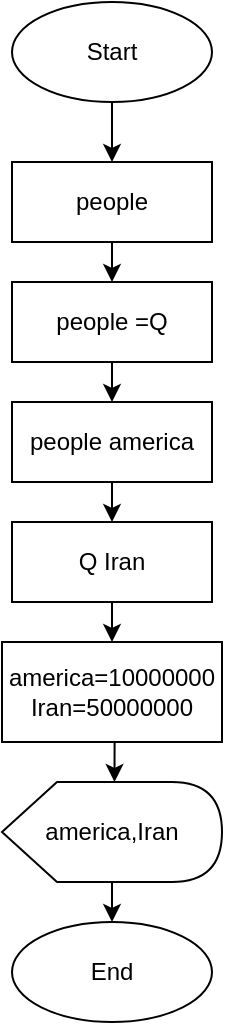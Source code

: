 <mxfile version="20.6.2" type="device" pages="5"><diagram id="C5RBs43oDa-KdzZeNtuy" name="flow3-1"><mxGraphModel dx="269" dy="537" grid="1" gridSize="10" guides="1" tooltips="1" connect="1" arrows="1" fold="1" page="1" pageScale="1" pageWidth="827" pageHeight="1169" math="0" shadow="0"><root><mxCell id="WIyWlLk6GJQsqaUBKTNV-0"/><mxCell id="WIyWlLk6GJQsqaUBKTNV-1" parent="WIyWlLk6GJQsqaUBKTNV-0"/><mxCell id="kTeG7zltxYqV8n6JxgTa-8" style="edgeStyle=orthogonalEdgeStyle;rounded=0;orthogonalLoop=1;jettySize=auto;html=1;exitX=0.5;exitY=1;exitDx=0;exitDy=0;entryX=0.5;entryY=0;entryDx=0;entryDy=0;" edge="1" parent="WIyWlLk6GJQsqaUBKTNV-1" source="kTeG7zltxYqV8n6JxgTa-0" target="kTeG7zltxYqV8n6JxgTa-1"><mxGeometry relative="1" as="geometry"/></mxCell><mxCell id="kTeG7zltxYqV8n6JxgTa-0" value="Start" style="ellipse;whiteSpace=wrap;html=1;" vertex="1" parent="WIyWlLk6GJQsqaUBKTNV-1"><mxGeometry x="280" y="20" width="100" height="50" as="geometry"/></mxCell><mxCell id="kTeG7zltxYqV8n6JxgTa-9" style="edgeStyle=orthogonalEdgeStyle;rounded=0;orthogonalLoop=1;jettySize=auto;html=1;exitX=0.5;exitY=1;exitDx=0;exitDy=0;entryX=0.5;entryY=0;entryDx=0;entryDy=0;" edge="1" parent="WIyWlLk6GJQsqaUBKTNV-1" source="kTeG7zltxYqV8n6JxgTa-1" target="kTeG7zltxYqV8n6JxgTa-2"><mxGeometry relative="1" as="geometry"/></mxCell><mxCell id="kTeG7zltxYqV8n6JxgTa-1" value="people" style="rounded=0;whiteSpace=wrap;html=1;" vertex="1" parent="WIyWlLk6GJQsqaUBKTNV-1"><mxGeometry x="280" y="100" width="100" height="40" as="geometry"/></mxCell><mxCell id="kTeG7zltxYqV8n6JxgTa-10" style="edgeStyle=orthogonalEdgeStyle;rounded=0;orthogonalLoop=1;jettySize=auto;html=1;exitX=0.5;exitY=1;exitDx=0;exitDy=0;entryX=0.5;entryY=0;entryDx=0;entryDy=0;" edge="1" parent="WIyWlLk6GJQsqaUBKTNV-1" source="kTeG7zltxYqV8n6JxgTa-2" target="kTeG7zltxYqV8n6JxgTa-3"><mxGeometry relative="1" as="geometry"/></mxCell><mxCell id="kTeG7zltxYqV8n6JxgTa-2" value="people =Q" style="rounded=0;whiteSpace=wrap;html=1;" vertex="1" parent="WIyWlLk6GJQsqaUBKTNV-1"><mxGeometry x="280" y="160" width="100" height="40" as="geometry"/></mxCell><mxCell id="kTeG7zltxYqV8n6JxgTa-11" style="edgeStyle=orthogonalEdgeStyle;rounded=0;orthogonalLoop=1;jettySize=auto;html=1;exitX=0.5;exitY=1;exitDx=0;exitDy=0;entryX=0.5;entryY=0;entryDx=0;entryDy=0;" edge="1" parent="WIyWlLk6GJQsqaUBKTNV-1" source="kTeG7zltxYqV8n6JxgTa-3" target="kTeG7zltxYqV8n6JxgTa-4"><mxGeometry relative="1" as="geometry"/></mxCell><mxCell id="kTeG7zltxYqV8n6JxgTa-3" value="people america" style="rounded=0;whiteSpace=wrap;html=1;" vertex="1" parent="WIyWlLk6GJQsqaUBKTNV-1"><mxGeometry x="280" y="220" width="100" height="40" as="geometry"/></mxCell><mxCell id="kTeG7zltxYqV8n6JxgTa-12" style="edgeStyle=orthogonalEdgeStyle;rounded=0;orthogonalLoop=1;jettySize=auto;html=1;exitX=0.5;exitY=1;exitDx=0;exitDy=0;entryX=0.5;entryY=0;entryDx=0;entryDy=0;" edge="1" parent="WIyWlLk6GJQsqaUBKTNV-1" source="kTeG7zltxYqV8n6JxgTa-4" target="kTeG7zltxYqV8n6JxgTa-5"><mxGeometry relative="1" as="geometry"/></mxCell><mxCell id="kTeG7zltxYqV8n6JxgTa-4" value="Q Iran" style="rounded=0;whiteSpace=wrap;html=1;" vertex="1" parent="WIyWlLk6GJQsqaUBKTNV-1"><mxGeometry x="280" y="280" width="100" height="40" as="geometry"/></mxCell><mxCell id="kTeG7zltxYqV8n6JxgTa-13" style="edgeStyle=orthogonalEdgeStyle;rounded=0;orthogonalLoop=1;jettySize=auto;html=1;exitX=0.5;exitY=1;exitDx=0;exitDy=0;entryX=0;entryY=0;entryDx=56.25;entryDy=0;entryPerimeter=0;" edge="1" parent="WIyWlLk6GJQsqaUBKTNV-1" source="kTeG7zltxYqV8n6JxgTa-5" target="kTeG7zltxYqV8n6JxgTa-6"><mxGeometry relative="1" as="geometry"/></mxCell><mxCell id="kTeG7zltxYqV8n6JxgTa-5" value="america=10000000&lt;br&gt;Iran=50000000" style="rounded=0;whiteSpace=wrap;html=1;" vertex="1" parent="WIyWlLk6GJQsqaUBKTNV-1"><mxGeometry x="275" y="340" width="110" height="50" as="geometry"/></mxCell><mxCell id="kTeG7zltxYqV8n6JxgTa-14" style="edgeStyle=orthogonalEdgeStyle;rounded=0;orthogonalLoop=1;jettySize=auto;html=1;exitX=0;exitY=0;exitDx=56.25;exitDy=50;exitPerimeter=0;entryX=0.5;entryY=0;entryDx=0;entryDy=0;" edge="1" parent="WIyWlLk6GJQsqaUBKTNV-1" source="kTeG7zltxYqV8n6JxgTa-6" target="kTeG7zltxYqV8n6JxgTa-7"><mxGeometry relative="1" as="geometry"/></mxCell><mxCell id="kTeG7zltxYqV8n6JxgTa-6" value="america,Iran" style="shape=display;whiteSpace=wrap;html=1;" vertex="1" parent="WIyWlLk6GJQsqaUBKTNV-1"><mxGeometry x="275" y="410" width="110" height="50" as="geometry"/></mxCell><mxCell id="kTeG7zltxYqV8n6JxgTa-7" value="End" style="ellipse;whiteSpace=wrap;html=1;" vertex="1" parent="WIyWlLk6GJQsqaUBKTNV-1"><mxGeometry x="280" y="480" width="100" height="50" as="geometry"/></mxCell></root></mxGraphModel></diagram><diagram id="WmOmtJ13o2CRgANHCMcW" name="flow3-2"><mxGraphModel dx="269" dy="537" grid="1" gridSize="10" guides="1" tooltips="1" connect="1" arrows="1" fold="1" page="1" pageScale="1" pageWidth="850" pageHeight="1100" math="0" shadow="0"><root><mxCell id="0"/><mxCell id="1" parent="0"/><mxCell id="giq6AGy_3G0V5OZfpRM5-8" style="edgeStyle=orthogonalEdgeStyle;rounded=0;orthogonalLoop=1;jettySize=auto;html=1;exitX=0.5;exitY=1;exitDx=0;exitDy=0;" edge="1" parent="1" source="giq6AGy_3G0V5OZfpRM5-1" target="giq6AGy_3G0V5OZfpRM5-3"><mxGeometry relative="1" as="geometry"/></mxCell><mxCell id="giq6AGy_3G0V5OZfpRM5-1" value="Start" style="ellipse;whiteSpace=wrap;html=1;" vertex="1" parent="1"><mxGeometry x="90" y="40" width="110" height="60" as="geometry"/></mxCell><mxCell id="giq6AGy_3G0V5OZfpRM5-9" style="edgeStyle=orthogonalEdgeStyle;rounded=0;orthogonalLoop=1;jettySize=auto;html=1;exitX=0.5;exitY=1;exitDx=0;exitDy=0;entryX=0.5;entryY=0;entryDx=0;entryDy=0;" edge="1" parent="1" source="giq6AGy_3G0V5OZfpRM5-3" target="giq6AGy_3G0V5OZfpRM5-4"><mxGeometry relative="1" as="geometry"/></mxCell><mxCell id="giq6AGy_3G0V5OZfpRM5-3" value="some struct" style="rounded=0;whiteSpace=wrap;html=1;" vertex="1" parent="1"><mxGeometry x="90" y="120" width="110" height="50" as="geometry"/></mxCell><mxCell id="giq6AGy_3G0V5OZfpRM5-10" style="edgeStyle=orthogonalEdgeStyle;rounded=0;orthogonalLoop=1;jettySize=auto;html=1;exitX=0.5;exitY=1;exitDx=0;exitDy=0;entryX=0.5;entryY=0;entryDx=0;entryDy=0;" edge="1" parent="1" source="giq6AGy_3G0V5OZfpRM5-4" target="giq6AGy_3G0V5OZfpRM5-5"><mxGeometry relative="1" as="geometry"/></mxCell><mxCell id="giq6AGy_3G0V5OZfpRM5-4" value="some struct s" style="rounded=0;whiteSpace=wrap;html=1;" vertex="1" parent="1"><mxGeometry x="90" y="190" width="110" height="50" as="geometry"/></mxCell><mxCell id="giq6AGy_3G0V5OZfpRM5-11" style="edgeStyle=orthogonalEdgeStyle;rounded=0;orthogonalLoop=1;jettySize=auto;html=1;exitX=0.5;exitY=1;exitDx=0;exitDy=0;entryX=0;entryY=0;entryDx=40;entryDy=0;entryPerimeter=0;" edge="1" parent="1" source="giq6AGy_3G0V5OZfpRM5-5" target="giq6AGy_3G0V5OZfpRM5-6"><mxGeometry relative="1" as="geometry"/></mxCell><mxCell id="giq6AGy_3G0V5OZfpRM5-5" value="test3 s" style="shape=process;whiteSpace=wrap;html=1;backgroundOutline=1;" vertex="1" parent="1"><mxGeometry x="85" y="280" width="120" height="60" as="geometry"/></mxCell><mxCell id="giq6AGy_3G0V5OZfpRM5-12" style="edgeStyle=orthogonalEdgeStyle;rounded=0;orthogonalLoop=1;jettySize=auto;html=1;exitX=0;exitY=0;exitDx=40;exitDy=40;exitPerimeter=0;entryX=0.5;entryY=0;entryDx=0;entryDy=0;" edge="1" parent="1" source="giq6AGy_3G0V5OZfpRM5-6" target="giq6AGy_3G0V5OZfpRM5-7"><mxGeometry relative="1" as="geometry"/></mxCell><mxCell id="giq6AGy_3G0V5OZfpRM5-6" value="s" style="shape=display;whiteSpace=wrap;html=1;" vertex="1" parent="1"><mxGeometry x="105" y="360" width="80" height="40" as="geometry"/></mxCell><mxCell id="giq6AGy_3G0V5OZfpRM5-7" value="End" style="ellipse;whiteSpace=wrap;html=1;" vertex="1" parent="1"><mxGeometry x="90" y="440" width="110" height="60" as="geometry"/></mxCell><mxCell id="giq6AGy_3G0V5OZfpRM5-13" style="edgeStyle=orthogonalEdgeStyle;rounded=0;orthogonalLoop=1;jettySize=auto;html=1;exitX=0.5;exitY=1;exitDx=0;exitDy=0;" edge="1" parent="1" source="giq6AGy_3G0V5OZfpRM5-14" target="giq6AGy_3G0V5OZfpRM5-16"><mxGeometry relative="1" as="geometry"/></mxCell><mxCell id="giq6AGy_3G0V5OZfpRM5-14" value="test3" style="ellipse;whiteSpace=wrap;html=1;" vertex="1" parent="1"><mxGeometry x="235" y="40" width="110" height="60" as="geometry"/></mxCell><mxCell id="giq6AGy_3G0V5OZfpRM5-15" style="edgeStyle=orthogonalEdgeStyle;rounded=0;orthogonalLoop=1;jettySize=auto;html=1;exitX=0.5;exitY=1;exitDx=0;exitDy=0;entryX=0.5;entryY=0;entryDx=0;entryDy=0;" edge="1" parent="1" source="giq6AGy_3G0V5OZfpRM5-16" target="giq6AGy_3G0V5OZfpRM5-18"><mxGeometry relative="1" as="geometry"/></mxCell><mxCell id="giq6AGy_3G0V5OZfpRM5-16" value="some struct struct" style="rounded=0;whiteSpace=wrap;html=1;" vertex="1" parent="1"><mxGeometry x="235" y="120" width="110" height="50" as="geometry"/></mxCell><mxCell id="giq6AGy_3G0V5OZfpRM5-27" style="edgeStyle=orthogonalEdgeStyle;rounded=0;orthogonalLoop=1;jettySize=auto;html=1;exitX=0.5;exitY=1;exitDx=0;exitDy=0;entryX=0.5;entryY=0;entryDx=0;entryDy=0;" edge="1" parent="1" source="giq6AGy_3G0V5OZfpRM5-18" target="giq6AGy_3G0V5OZfpRM5-24"><mxGeometry relative="1" as="geometry"/></mxCell><mxCell id="giq6AGy_3G0V5OZfpRM5-18" value="some struct cop" style="rounded=0;whiteSpace=wrap;html=1;" vertex="1" parent="1"><mxGeometry x="235" y="190" width="110" height="50" as="geometry"/></mxCell><mxCell id="giq6AGy_3G0V5OZfpRM5-23" value="Endfunc" style="ellipse;whiteSpace=wrap;html=1;" vertex="1" parent="1"><mxGeometry x="230" y="470" width="110" height="60" as="geometry"/></mxCell><mxCell id="giq6AGy_3G0V5OZfpRM5-28" style="edgeStyle=orthogonalEdgeStyle;rounded=0;orthogonalLoop=1;jettySize=auto;html=1;exitX=0.5;exitY=1;exitDx=0;exitDy=0;entryX=0.5;entryY=0;entryDx=0;entryDy=0;" edge="1" parent="1" source="giq6AGy_3G0V5OZfpRM5-24" target="giq6AGy_3G0V5OZfpRM5-25"><mxGeometry relative="1" as="geometry"/></mxCell><mxCell id="giq6AGy_3G0V5OZfpRM5-24" value="cop = state" style="rounded=0;whiteSpace=wrap;html=1;" vertex="1" parent="1"><mxGeometry x="230" y="260" width="110" height="50" as="geometry"/></mxCell><mxCell id="giq6AGy_3G0V5OZfpRM5-29" style="edgeStyle=orthogonalEdgeStyle;rounded=0;orthogonalLoop=1;jettySize=auto;html=1;exitX=0.5;exitY=1;exitDx=0;exitDy=0;entryX=0.5;entryY=0;entryDx=0;entryDy=0;" edge="1" parent="1" source="giq6AGy_3G0V5OZfpRM5-25" target="giq6AGy_3G0V5OZfpRM5-26"><mxGeometry relative="1" as="geometry"/></mxCell><mxCell id="giq6AGy_3G0V5OZfpRM5-25" value="cop=12" style="rounded=0;whiteSpace=wrap;html=1;" vertex="1" parent="1"><mxGeometry x="230" y="330" width="110" height="40" as="geometry"/></mxCell><mxCell id="giq6AGy_3G0V5OZfpRM5-30" style="edgeStyle=orthogonalEdgeStyle;rounded=0;orthogonalLoop=1;jettySize=auto;html=1;exitX=0.5;exitY=1;exitDx=0;exitDy=0;entryX=0.5;entryY=0;entryDx=0;entryDy=0;" edge="1" parent="1" source="giq6AGy_3G0V5OZfpRM5-26" target="giq6AGy_3G0V5OZfpRM5-23"><mxGeometry relative="1" as="geometry"/></mxCell><mxCell id="giq6AGy_3G0V5OZfpRM5-26" value="cop = state" style="rounded=0;whiteSpace=wrap;html=1;" vertex="1" parent="1"><mxGeometry x="230" y="400" width="110" height="50" as="geometry"/></mxCell></root></mxGraphModel></diagram><diagram id="kPSOzUn07AWqJboUf-Xn" name="flow3-3"><mxGraphModel dx="269" dy="537" grid="1" gridSize="10" guides="1" tooltips="1" connect="1" arrows="1" fold="1" page="1" pageScale="1" pageWidth="850" pageHeight="1100" math="0" shadow="0"><root><mxCell id="0"/><mxCell id="1" parent="0"/><mxCell id="GnmiyaE1apAA4jBchHRH-9" style="edgeStyle=orthogonalEdgeStyle;rounded=0;orthogonalLoop=1;jettySize=auto;html=1;exitX=0.5;exitY=1;exitDx=0;exitDy=0;entryX=0.5;entryY=0;entryDx=0;entryDy=0;" edge="1" parent="1" source="GnmiyaE1apAA4jBchHRH-1" target="GnmiyaE1apAA4jBchHRH-2"><mxGeometry relative="1" as="geometry"/></mxCell><mxCell id="GnmiyaE1apAA4jBchHRH-1" value="Start" style="ellipse;whiteSpace=wrap;html=1;" vertex="1" parent="1"><mxGeometry x="80" y="30" width="110" height="50" as="geometry"/></mxCell><mxCell id="GnmiyaE1apAA4jBchHRH-10" style="edgeStyle=orthogonalEdgeStyle;rounded=0;orthogonalLoop=1;jettySize=auto;html=1;exitX=0.5;exitY=1;exitDx=0;exitDy=0;entryX=0.5;entryY=0;entryDx=0;entryDy=0;" edge="1" parent="1" source="GnmiyaE1apAA4jBchHRH-2" target="GnmiyaE1apAA4jBchHRH-3"><mxGeometry relative="1" as="geometry"/></mxCell><mxCell id="GnmiyaE1apAA4jBchHRH-2" value="test" style="rounded=0;whiteSpace=wrap;html=1;" vertex="1" parent="1"><mxGeometry x="80" y="100" width="115" height="40" as="geometry"/></mxCell><mxCell id="GnmiyaE1apAA4jBchHRH-11" style="edgeStyle=orthogonalEdgeStyle;rounded=0;orthogonalLoop=1;jettySize=auto;html=1;exitX=0.5;exitY=1;exitDx=0;exitDy=0;entryX=0.5;entryY=0;entryDx=0;entryDy=0;" edge="1" parent="1" source="GnmiyaE1apAA4jBchHRH-3" target="GnmiyaE1apAA4jBchHRH-4"><mxGeometry relative="1" as="geometry"/></mxCell><mxCell id="GnmiyaE1apAA4jBchHRH-3" value="test p" style="rounded=0;whiteSpace=wrap;html=1;" vertex="1" parent="1"><mxGeometry x="80" y="160" width="115" height="40" as="geometry"/></mxCell><mxCell id="GnmiyaE1apAA4jBchHRH-12" style="edgeStyle=orthogonalEdgeStyle;rounded=0;orthogonalLoop=1;jettySize=auto;html=1;exitX=0.5;exitY=1;exitDx=0;exitDy=0;entryX=0;entryY=0;entryDx=58.75;entryDy=0;entryPerimeter=0;" edge="1" parent="1" source="GnmiyaE1apAA4jBchHRH-4" target="GnmiyaE1apAA4jBchHRH-5"><mxGeometry relative="1" as="geometry"/></mxCell><mxCell id="GnmiyaE1apAA4jBchHRH-4" value="p=7" style="rounded=0;whiteSpace=wrap;html=1;" vertex="1" parent="1"><mxGeometry x="77.5" y="220" width="115" height="40" as="geometry"/></mxCell><mxCell id="GnmiyaE1apAA4jBchHRH-13" style="edgeStyle=orthogonalEdgeStyle;rounded=0;orthogonalLoop=1;jettySize=auto;html=1;exitX=0;exitY=0;exitDx=58.75;exitDy=40;exitPerimeter=0;entryX=0.5;entryY=0;entryDx=0;entryDy=0;" edge="1" parent="1" source="GnmiyaE1apAA4jBchHRH-5" target="GnmiyaE1apAA4jBchHRH-6"><mxGeometry relative="1" as="geometry"/></mxCell><mxCell id="GnmiyaE1apAA4jBchHRH-5" value="p" style="shape=display;whiteSpace=wrap;html=1;" vertex="1" parent="1"><mxGeometry x="77.5" y="280" width="110" height="40" as="geometry"/></mxCell><mxCell id="GnmiyaE1apAA4jBchHRH-14" style="edgeStyle=orthogonalEdgeStyle;rounded=0;orthogonalLoop=1;jettySize=auto;html=1;exitX=0.5;exitY=1;exitDx=0;exitDy=0;entryX=0;entryY=0;entryDx=58.75;entryDy=0;entryPerimeter=0;" edge="1" parent="1" source="GnmiyaE1apAA4jBchHRH-6" target="GnmiyaE1apAA4jBchHRH-7"><mxGeometry relative="1" as="geometry"/></mxCell><mxCell id="GnmiyaE1apAA4jBchHRH-6" value="p=demo" style="shape=process;whiteSpace=wrap;html=1;backgroundOutline=1;" vertex="1" parent="1"><mxGeometry x="82.5" y="340" width="110" height="30" as="geometry"/></mxCell><mxCell id="GnmiyaE1apAA4jBchHRH-15" style="edgeStyle=orthogonalEdgeStyle;rounded=0;orthogonalLoop=1;jettySize=auto;html=1;exitX=0;exitY=0;exitDx=58.75;exitDy=40;exitPerimeter=0;entryX=0.5;entryY=0;entryDx=0;entryDy=0;" edge="1" parent="1" source="GnmiyaE1apAA4jBchHRH-7" target="GnmiyaE1apAA4jBchHRH-8"><mxGeometry relative="1" as="geometry"/></mxCell><mxCell id="GnmiyaE1apAA4jBchHRH-7" value="p" style="shape=display;whiteSpace=wrap;html=1;" vertex="1" parent="1"><mxGeometry x="70" y="390" width="110" height="40" as="geometry"/></mxCell><mxCell id="GnmiyaE1apAA4jBchHRH-8" value="End" style="ellipse;whiteSpace=wrap;html=1;" vertex="1" parent="1"><mxGeometry x="70" y="460" width="110" height="50" as="geometry"/></mxCell><mxCell id="GnmiyaE1apAA4jBchHRH-20" style="edgeStyle=orthogonalEdgeStyle;rounded=0;orthogonalLoop=1;jettySize=auto;html=1;exitX=0.5;exitY=1;exitDx=0;exitDy=0;entryX=0.5;entryY=0;entryDx=0;entryDy=0;" edge="1" parent="1" source="GnmiyaE1apAA4jBchHRH-16" target="GnmiyaE1apAA4jBchHRH-17"><mxGeometry relative="1" as="geometry"/></mxCell><mxCell id="GnmiyaE1apAA4jBchHRH-16" value="demo" style="ellipse;whiteSpace=wrap;html=1;" vertex="1" parent="1"><mxGeometry x="230" y="30" width="110" height="50" as="geometry"/></mxCell><mxCell id="GnmiyaE1apAA4jBchHRH-21" style="edgeStyle=orthogonalEdgeStyle;rounded=0;orthogonalLoop=1;jettySize=auto;html=1;exitX=0.5;exitY=1;exitDx=0;exitDy=0;" edge="1" parent="1" source="GnmiyaE1apAA4jBchHRH-17" target="GnmiyaE1apAA4jBchHRH-18"><mxGeometry relative="1" as="geometry"/></mxCell><mxCell id="GnmiyaE1apAA4jBchHRH-17" value="int v" style="rounded=0;whiteSpace=wrap;html=1;" vertex="1" parent="1"><mxGeometry x="230" y="100" width="110" height="40" as="geometry"/></mxCell><mxCell id="GnmiyaE1apAA4jBchHRH-22" style="edgeStyle=orthogonalEdgeStyle;rounded=0;orthogonalLoop=1;jettySize=auto;html=1;exitX=0.5;exitY=1;exitDx=0;exitDy=0;entryX=0.5;entryY=0;entryDx=0;entryDy=0;" edge="1" parent="1" source="GnmiyaE1apAA4jBchHRH-18" target="GnmiyaE1apAA4jBchHRH-19"><mxGeometry relative="1" as="geometry"/></mxCell><mxCell id="GnmiyaE1apAA4jBchHRH-18" value="v= v+10" style="rounded=0;whiteSpace=wrap;html=1;" vertex="1" parent="1"><mxGeometry x="230" y="160" width="110" height="35" as="geometry"/></mxCell><mxCell id="GnmiyaE1apAA4jBchHRH-19" value="return v" style="ellipse;whiteSpace=wrap;html=1;" vertex="1" parent="1"><mxGeometry x="230" y="230" width="110" height="50" as="geometry"/></mxCell></root></mxGraphModel></diagram><diagram id="LOmJ49WXeZxZaMrxW7IA" name="flow3-4"><mxGraphModel dx="269" dy="537" grid="1" gridSize="10" guides="1" tooltips="1" connect="1" arrows="1" fold="1" page="1" pageScale="1" pageWidth="850" pageHeight="1100" math="0" shadow="0"><root><mxCell id="0"/><mxCell id="1" parent="0"/><mxCell id="jIfj8mKb8LxmdlyFMMld-8" style="edgeStyle=orthogonalEdgeStyle;rounded=0;orthogonalLoop=1;jettySize=auto;html=1;exitX=0.5;exitY=1;exitDx=0;exitDy=0;entryX=0.5;entryY=0;entryDx=0;entryDy=0;" edge="1" parent="1" source="jIfj8mKb8LxmdlyFMMld-1" target="jIfj8mKb8LxmdlyFMMld-3"><mxGeometry relative="1" as="geometry"/></mxCell><mxCell id="jIfj8mKb8LxmdlyFMMld-1" value="Start" style="ellipse;whiteSpace=wrap;html=1;" vertex="1" parent="1"><mxGeometry x="100" y="20" width="110" height="50" as="geometry"/></mxCell><mxCell id="jIfj8mKb8LxmdlyFMMld-9" style="edgeStyle=orthogonalEdgeStyle;rounded=0;orthogonalLoop=1;jettySize=auto;html=1;exitX=0.5;exitY=1;exitDx=0;exitDy=0;entryX=0.5;entryY=0;entryDx=0;entryDy=0;" edge="1" parent="1" source="jIfj8mKb8LxmdlyFMMld-3" target="jIfj8mKb8LxmdlyFMMld-4"><mxGeometry relative="1" as="geometry"/></mxCell><mxCell id="jIfj8mKb8LxmdlyFMMld-3" value="Distance" style="rounded=0;whiteSpace=wrap;html=1;" vertex="1" parent="1"><mxGeometry x="100" y="90" width="120" height="50" as="geometry"/></mxCell><mxCell id="jIfj8mKb8LxmdlyFMMld-10" style="edgeStyle=orthogonalEdgeStyle;rounded=0;orthogonalLoop=1;jettySize=auto;html=1;exitX=0.5;exitY=1;exitDx=0;exitDy=0;entryX=0.5;entryY=0;entryDx=0;entryDy=0;" edge="1" parent="1" source="jIfj8mKb8LxmdlyFMMld-4" target="jIfj8mKb8LxmdlyFMMld-5"><mxGeometry relative="1" as="geometry"/></mxCell><mxCell id="jIfj8mKb8LxmdlyFMMld-4" value="Distrance ,ptr d" style="rounded=0;whiteSpace=wrap;html=1;" vertex="1" parent="1"><mxGeometry x="100" y="170" width="120" height="60" as="geometry"/></mxCell><mxCell id="jIfj8mKb8LxmdlyFMMld-11" style="edgeStyle=orthogonalEdgeStyle;rounded=0;orthogonalLoop=1;jettySize=auto;html=1;exitX=0.5;exitY=1;exitDx=0;exitDy=0;entryX=0.5;entryY=0;entryDx=0;entryDy=0;" edge="1" parent="1" source="jIfj8mKb8LxmdlyFMMld-5" target="jIfj8mKb8LxmdlyFMMld-6"><mxGeometry relative="1" as="geometry"/></mxCell><mxCell id="jIfj8mKb8LxmdlyFMMld-5" value="ptr=&amp;amp;d" style="rounded=0;whiteSpace=wrap;html=1;" vertex="1" parent="1"><mxGeometry x="100" y="250" width="120" height="60" as="geometry"/></mxCell><mxCell id="jIfj8mKb8LxmdlyFMMld-12" style="edgeStyle=orthogonalEdgeStyle;rounded=0;orthogonalLoop=1;jettySize=auto;html=1;exitX=0.5;exitY=1;exitDx=0;exitDy=0;" edge="1" parent="1" source="jIfj8mKb8LxmdlyFMMld-6" target="jIfj8mKb8LxmdlyFMMld-7"><mxGeometry relative="1" as="geometry"/></mxCell><mxCell id="jIfj8mKb8LxmdlyFMMld-6" value="d.feet,d.inch" style="shape=parallelogram;perimeter=parallelogramPerimeter;whiteSpace=wrap;html=1;fixedSize=1;" vertex="1" parent="1"><mxGeometry x="100" y="330" width="120" height="60" as="geometry"/></mxCell><mxCell id="jIfj8mKb8LxmdlyFMMld-17" style="edgeStyle=orthogonalEdgeStyle;rounded=0;orthogonalLoop=1;jettySize=auto;html=1;exitX=0;exitY=0;exitDx=65;exitDy=40;exitPerimeter=0;entryX=0.5;entryY=0;entryDx=0;entryDy=0;" edge="1" parent="1" source="jIfj8mKb8LxmdlyFMMld-7" target="jIfj8mKb8LxmdlyFMMld-16"><mxGeometry relative="1" as="geometry"/></mxCell><mxCell id="jIfj8mKb8LxmdlyFMMld-7" value="d.feet,d.inch" style="shape=display;whiteSpace=wrap;html=1;" vertex="1" parent="1"><mxGeometry x="100" y="420" width="120" height="40" as="geometry"/></mxCell><mxCell id="jIfj8mKb8LxmdlyFMMld-16" value="End" style="ellipse;whiteSpace=wrap;html=1;" vertex="1" parent="1"><mxGeometry x="105" y="490" width="110" height="50" as="geometry"/></mxCell></root></mxGraphModel></diagram><diagram id="G42TyPJy-ox2SS9CpdOx" name="flow3-5"><mxGraphModel dx="269" dy="537" grid="1" gridSize="10" guides="1" tooltips="1" connect="1" arrows="1" fold="1" page="1" pageScale="1" pageWidth="850" pageHeight="1100" math="0" shadow="0"><root><mxCell id="0"/><mxCell id="1" parent="0"/><mxCell id="gP5dg9ws2SIjs7dmc-Mm-1" style="edgeStyle=orthogonalEdgeStyle;rounded=0;orthogonalLoop=1;jettySize=auto;html=1;exitX=0.5;exitY=1;exitDx=0;exitDy=0;" edge="1" parent="1" source="gP5dg9ws2SIjs7dmc-Mm-2" target="gP5dg9ws2SIjs7dmc-Mm-4"><mxGeometry relative="1" as="geometry"/></mxCell><mxCell id="gP5dg9ws2SIjs7dmc-Mm-2" value="Start" style="ellipse;whiteSpace=wrap;html=1;" vertex="1" parent="1"><mxGeometry x="90" y="40" width="110" height="60" as="geometry"/></mxCell><mxCell id="gP5dg9ws2SIjs7dmc-Mm-3" style="edgeStyle=orthogonalEdgeStyle;rounded=0;orthogonalLoop=1;jettySize=auto;html=1;exitX=0.5;exitY=1;exitDx=0;exitDy=0;entryX=0.5;entryY=0;entryDx=0;entryDy=0;" edge="1" parent="1" source="gP5dg9ws2SIjs7dmc-Mm-4" target="gP5dg9ws2SIjs7dmc-Mm-6"><mxGeometry relative="1" as="geometry"/></mxCell><mxCell id="gP5dg9ws2SIjs7dmc-Mm-4" value="Gacha" style="rounded=0;whiteSpace=wrap;html=1;" vertex="1" parent="1"><mxGeometry x="90" y="120" width="110" height="50" as="geometry"/></mxCell><mxCell id="gP5dg9ws2SIjs7dmc-Mm-5" style="edgeStyle=orthogonalEdgeStyle;rounded=0;orthogonalLoop=1;jettySize=auto;html=1;exitX=0.5;exitY=1;exitDx=0;exitDy=0;entryX=0.5;entryY=0;entryDx=0;entryDy=0;" edge="1" parent="1" source="gP5dg9ws2SIjs7dmc-Mm-6" target="gP5dg9ws2SIjs7dmc-Mm-8"><mxGeometry relative="1" as="geometry"/></mxCell><mxCell id="gP5dg9ws2SIjs7dmc-Mm-6" value="Gacha s" style="rounded=0;whiteSpace=wrap;html=1;" vertex="1" parent="1"><mxGeometry x="90" y="190" width="110" height="50" as="geometry"/></mxCell><mxCell id="gP5dg9ws2SIjs7dmc-Mm-7" style="edgeStyle=orthogonalEdgeStyle;rounded=0;orthogonalLoop=1;jettySize=auto;html=1;exitX=0.5;exitY=1;exitDx=0;exitDy=0;entryX=0;entryY=0;entryDx=40;entryDy=0;entryPerimeter=0;" edge="1" parent="1" source="gP5dg9ws2SIjs7dmc-Mm-8" target="gP5dg9ws2SIjs7dmc-Mm-10"><mxGeometry relative="1" as="geometry"/></mxCell><mxCell id="gP5dg9ws2SIjs7dmc-Mm-8" value="pack" style="shape=process;whiteSpace=wrap;html=1;backgroundOutline=1;" vertex="1" parent="1"><mxGeometry x="85" y="280" width="120" height="60" as="geometry"/></mxCell><mxCell id="gP5dg9ws2SIjs7dmc-Mm-9" style="edgeStyle=orthogonalEdgeStyle;rounded=0;orthogonalLoop=1;jettySize=auto;html=1;exitX=0;exitY=0;exitDx=40;exitDy=40;exitPerimeter=0;entryX=0.5;entryY=0;entryDx=0;entryDy=0;" edge="1" parent="1" source="gP5dg9ws2SIjs7dmc-Mm-10" target="gP5dg9ws2SIjs7dmc-Mm-11"><mxGeometry relative="1" as="geometry"/></mxCell><mxCell id="gP5dg9ws2SIjs7dmc-Mm-10" value="s" style="shape=display;whiteSpace=wrap;html=1;" vertex="1" parent="1"><mxGeometry x="105" y="360" width="80" height="40" as="geometry"/></mxCell><mxCell id="gP5dg9ws2SIjs7dmc-Mm-11" value="End" style="ellipse;whiteSpace=wrap;html=1;" vertex="1" parent="1"><mxGeometry x="90" y="440" width="110" height="60" as="geometry"/></mxCell><mxCell id="gP5dg9ws2SIjs7dmc-Mm-26" style="edgeStyle=orthogonalEdgeStyle;rounded=0;orthogonalLoop=1;jettySize=auto;html=1;exitX=0.5;exitY=1;exitDx=0;exitDy=0;entryX=0.5;entryY=0;entryDx=0;entryDy=0;" edge="1" parent="1" source="gP5dg9ws2SIjs7dmc-Mm-13" target="gP5dg9ws2SIjs7dmc-Mm-25"><mxGeometry relative="1" as="geometry"/></mxCell><mxCell id="gP5dg9ws2SIjs7dmc-Mm-13" value="pack" style="ellipse;whiteSpace=wrap;html=1;" vertex="1" parent="1"><mxGeometry x="235" y="20" width="110" height="60" as="geometry"/></mxCell><mxCell id="gP5dg9ws2SIjs7dmc-Mm-14" style="edgeStyle=orthogonalEdgeStyle;rounded=0;orthogonalLoop=1;jettySize=auto;html=1;exitX=0.5;exitY=1;exitDx=0;exitDy=0;entryX=0.5;entryY=0;entryDx=0;entryDy=0;" edge="1" parent="1" source="gP5dg9ws2SIjs7dmc-Mm-15" target="gP5dg9ws2SIjs7dmc-Mm-17"><mxGeometry relative="1" as="geometry"/></mxCell><mxCell id="gP5dg9ws2SIjs7dmc-Mm-15" value="Gacha rollnum" style="rounded=0;whiteSpace=wrap;html=1;" vertex="1" parent="1"><mxGeometry x="235" y="160" width="110" height="50" as="geometry"/></mxCell><mxCell id="gP5dg9ws2SIjs7dmc-Mm-16" style="edgeStyle=orthogonalEdgeStyle;rounded=0;orthogonalLoop=1;jettySize=auto;html=1;exitX=0.5;exitY=1;exitDx=0;exitDy=0;entryX=0.5;entryY=0;entryDx=0;entryDy=0;" edge="1" parent="1" source="gP5dg9ws2SIjs7dmc-Mm-17" target="gP5dg9ws2SIjs7dmc-Mm-20"><mxGeometry relative="1" as="geometry"/></mxCell><mxCell id="gP5dg9ws2SIjs7dmc-Mm-17" value="int p = 0" style="rounded=0;whiteSpace=wrap;html=1;" vertex="1" parent="1"><mxGeometry x="235" y="220" width="110" height="50" as="geometry"/></mxCell><mxCell id="gP5dg9ws2SIjs7dmc-Mm-18" value="Endfunc" style="ellipse;whiteSpace=wrap;html=1;" vertex="1" parent="1"><mxGeometry x="235" y="540" width="110" height="60" as="geometry"/></mxCell><mxCell id="gP5dg9ws2SIjs7dmc-Mm-32" style="edgeStyle=orthogonalEdgeStyle;rounded=0;orthogonalLoop=1;jettySize=auto;html=1;exitX=0.5;exitY=1;exitDx=0;exitDy=0;entryX=0.5;entryY=0;entryDx=0;entryDy=0;" edge="1" parent="1" source="gP5dg9ws2SIjs7dmc-Mm-20" target="gP5dg9ws2SIjs7dmc-Mm-28"><mxGeometry relative="1" as="geometry"/></mxCell><mxCell id="gP5dg9ws2SIjs7dmc-Mm-20" value="rollnum = tt_roll" style="rounded=0;whiteSpace=wrap;html=1;" vertex="1" parent="1"><mxGeometry x="235" y="280" width="110" height="50" as="geometry"/></mxCell><mxCell id="gP5dg9ws2SIjs7dmc-Mm-27" style="edgeStyle=orthogonalEdgeStyle;rounded=0;orthogonalLoop=1;jettySize=auto;html=1;exitX=0.5;exitY=1;exitDx=0;exitDy=0;" edge="1" parent="1" source="gP5dg9ws2SIjs7dmc-Mm-25" target="gP5dg9ws2SIjs7dmc-Mm-15"><mxGeometry relative="1" as="geometry"/></mxCell><mxCell id="gP5dg9ws2SIjs7dmc-Mm-25" value="Gacha tt_rollnum" style="rounded=0;whiteSpace=wrap;html=1;" vertex="1" parent="1"><mxGeometry x="235" y="100" width="110" height="50" as="geometry"/></mxCell><mxCell id="gP5dg9ws2SIjs7dmc-Mm-33" style="edgeStyle=orthogonalEdgeStyle;rounded=0;orthogonalLoop=1;jettySize=auto;html=1;exitX=0.5;exitY=1;exitDx=0;exitDy=0;entryX=0.5;entryY=0;entryDx=0;entryDy=0;" edge="1" parent="1" source="gP5dg9ws2SIjs7dmc-Mm-28" target="gP5dg9ws2SIjs7dmc-Mm-29"><mxGeometry relative="1" as="geometry"/></mxCell><mxCell id="gP5dg9ws2SIjs7dmc-Mm-28" value="p" style="shape=parallelogram;perimeter=parallelogramPerimeter;whiteSpace=wrap;html=1;fixedSize=1;" vertex="1" parent="1"><mxGeometry x="235" y="350" width="110" height="30" as="geometry"/></mxCell><mxCell id="gP5dg9ws2SIjs7dmc-Mm-34" style="edgeStyle=orthogonalEdgeStyle;rounded=0;orthogonalLoop=1;jettySize=auto;html=1;exitX=0.5;exitY=1;exitDx=0;exitDy=0;entryX=0.5;entryY=0;entryDx=0;entryDy=0;" edge="1" parent="1" source="gP5dg9ws2SIjs7dmc-Mm-29" target="gP5dg9ws2SIjs7dmc-Mm-30"><mxGeometry relative="1" as="geometry"/></mxCell><mxCell id="gP5dg9ws2SIjs7dmc-Mm-29" value="rollnum.roll = p" style="rounded=0;whiteSpace=wrap;html=1;" vertex="1" parent="1"><mxGeometry x="235" y="400" width="110" height="50" as="geometry"/></mxCell><mxCell id="gP5dg9ws2SIjs7dmc-Mm-35" style="edgeStyle=orthogonalEdgeStyle;rounded=0;orthogonalLoop=1;jettySize=auto;html=1;exitX=0.5;exitY=1;exitDx=0;exitDy=0;entryX=0.5;entryY=0;entryDx=0;entryDy=0;" edge="1" parent="1" source="gP5dg9ws2SIjs7dmc-Mm-30" target="gP5dg9ws2SIjs7dmc-Mm-18"><mxGeometry relative="1" as="geometry"/></mxCell><mxCell id="gP5dg9ws2SIjs7dmc-Mm-30" value="tt_roll = rollnum" style="rounded=0;whiteSpace=wrap;html=1;" vertex="1" parent="1"><mxGeometry x="235" y="470" width="110" height="50" as="geometry"/></mxCell></root></mxGraphModel></diagram></mxfile>